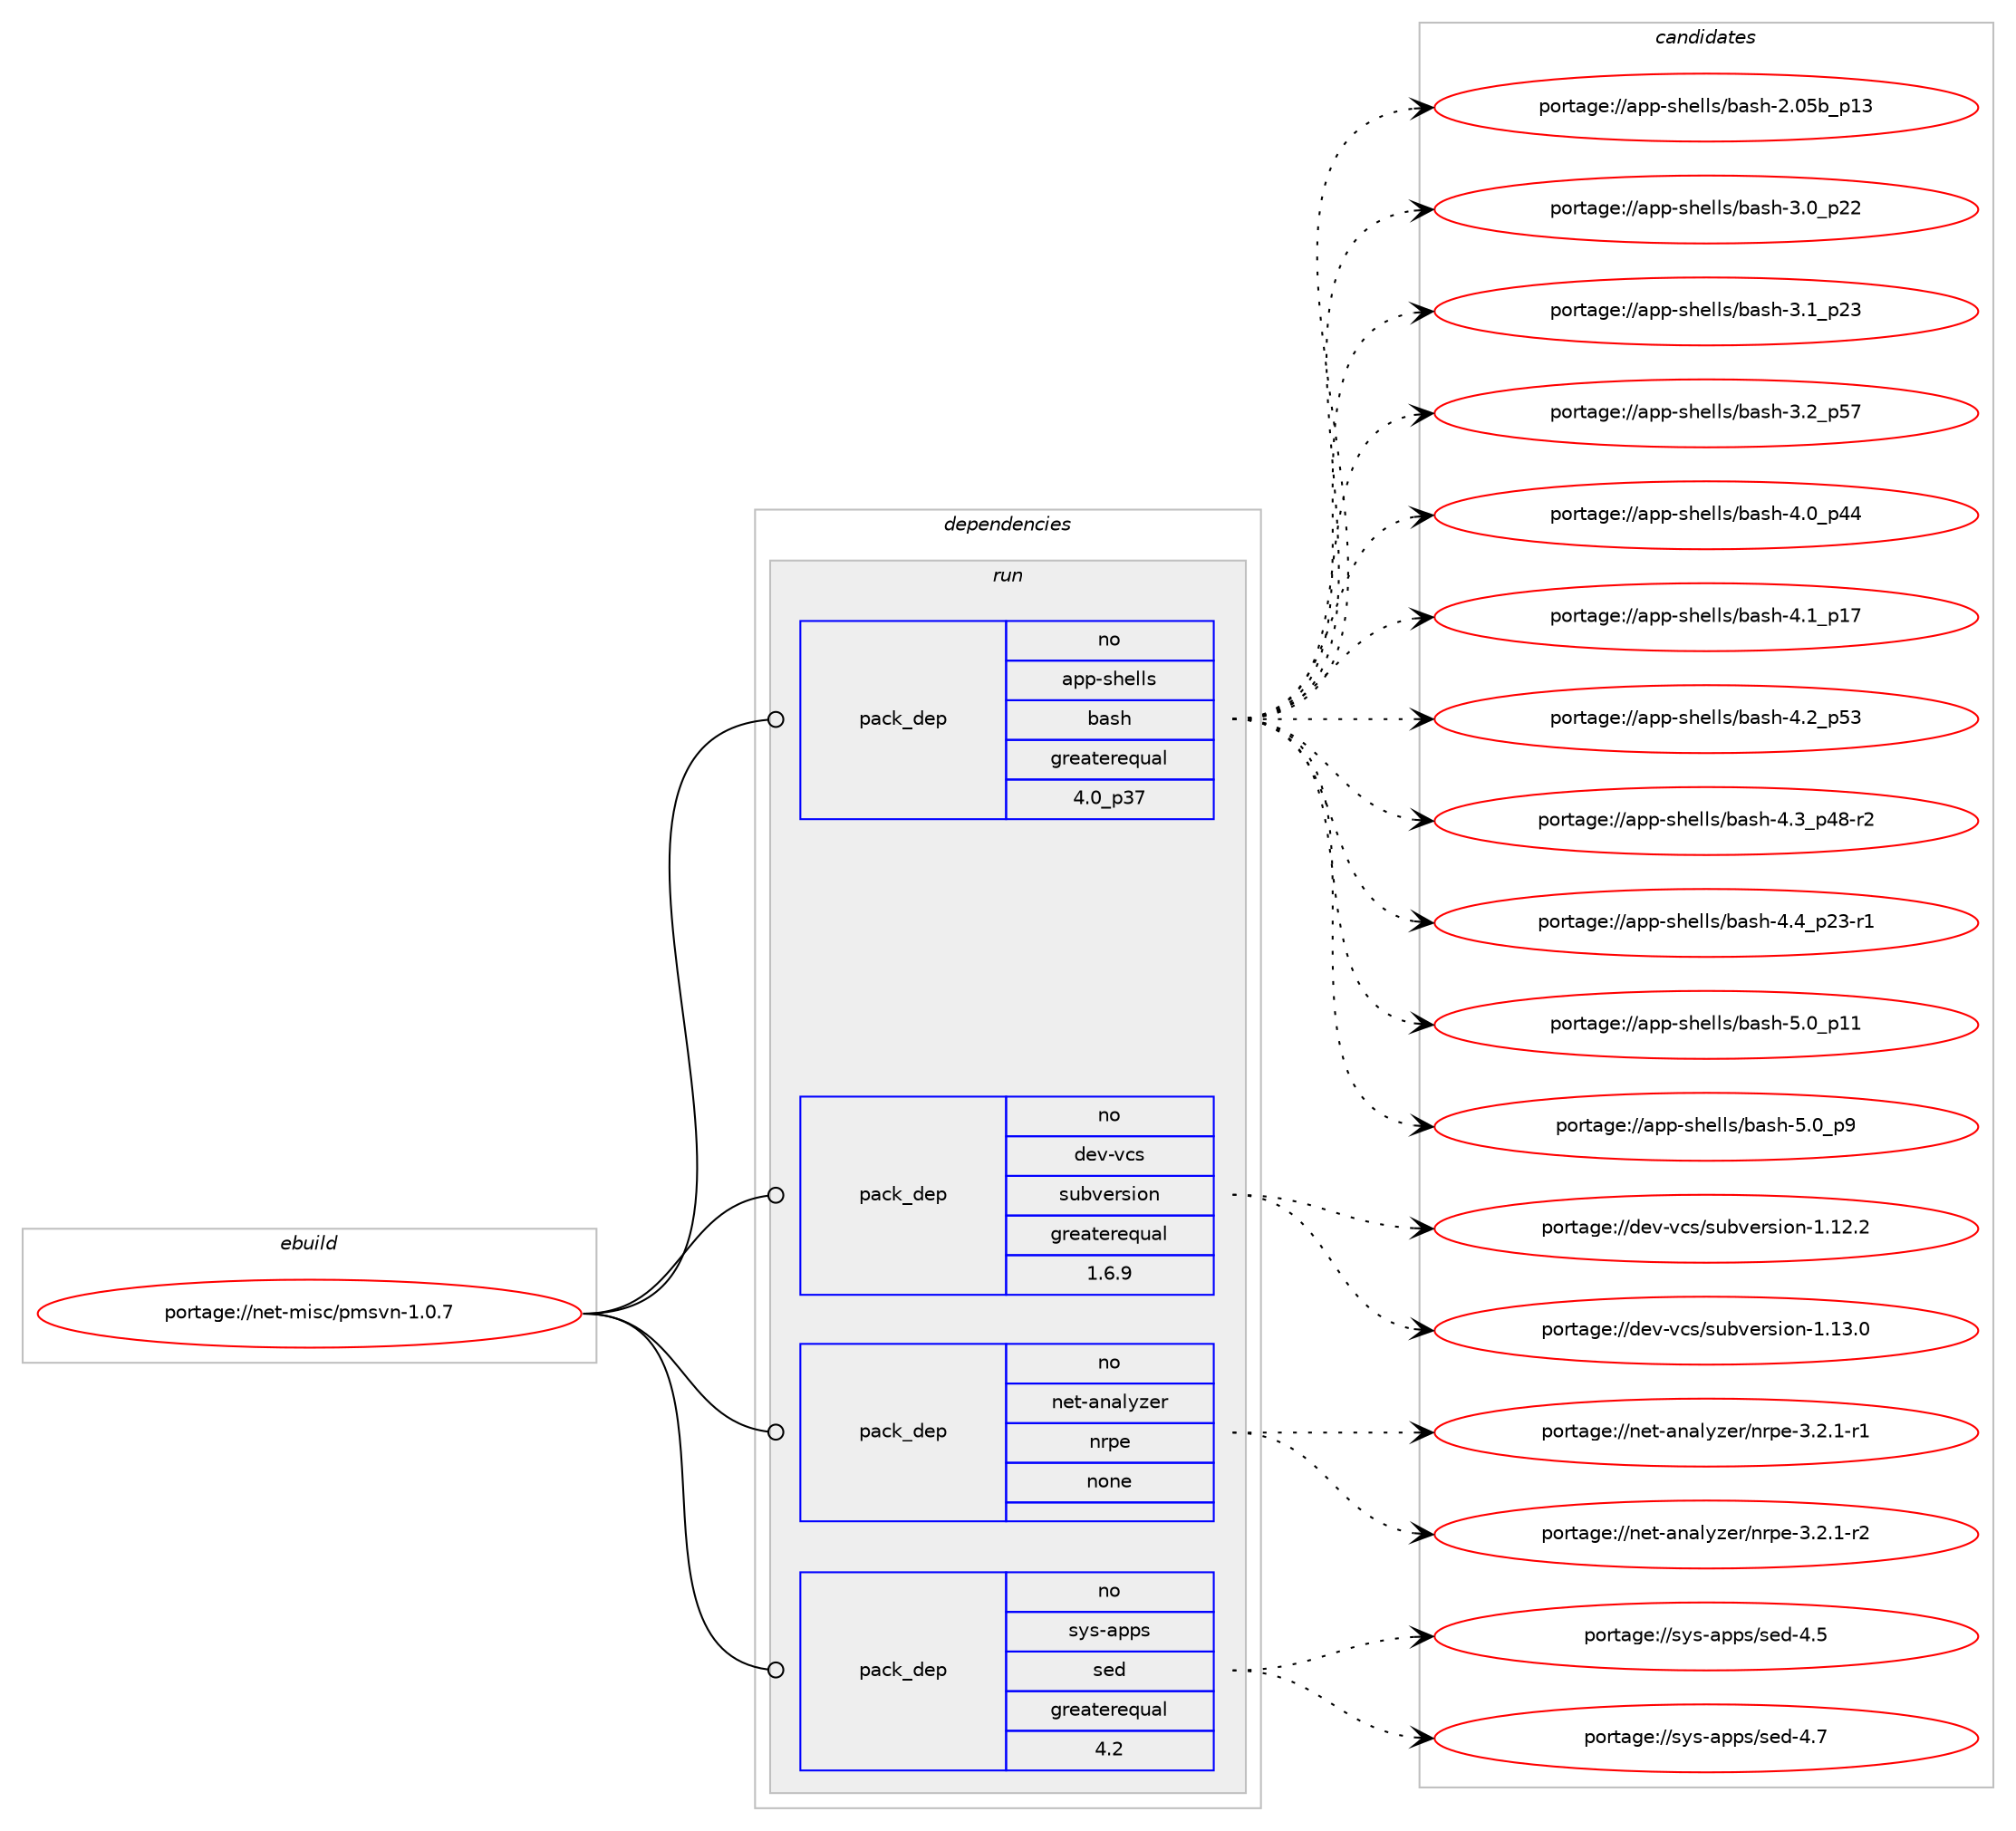 digraph prolog {

# *************
# Graph options
# *************

newrank=true;
concentrate=true;
compound=true;
graph [rankdir=LR,fontname=Helvetica,fontsize=10,ranksep=1.5];#, ranksep=2.5, nodesep=0.2];
edge  [arrowhead=vee];
node  [fontname=Helvetica,fontsize=10];

# **********
# The ebuild
# **********

subgraph cluster_leftcol {
color=gray;
rank=same;
label=<<i>ebuild</i>>;
id [label="portage://net-misc/pmsvn-1.0.7", color=red, width=4, href="../net-misc/pmsvn-1.0.7.svg"];
}

# ****************
# The dependencies
# ****************

subgraph cluster_midcol {
color=gray;
label=<<i>dependencies</i>>;
subgraph cluster_compile {
fillcolor="#eeeeee";
style=filled;
label=<<i>compile</i>>;
}
subgraph cluster_compileandrun {
fillcolor="#eeeeee";
style=filled;
label=<<i>compile and run</i>>;
}
subgraph cluster_run {
fillcolor="#eeeeee";
style=filled;
label=<<i>run</i>>;
subgraph pack270520 {
dependency369085 [label=<<TABLE BORDER="0" CELLBORDER="1" CELLSPACING="0" CELLPADDING="4" WIDTH="220"><TR><TD ROWSPAN="6" CELLPADDING="30">pack_dep</TD></TR><TR><TD WIDTH="110">no</TD></TR><TR><TD>app-shells</TD></TR><TR><TD>bash</TD></TR><TR><TD>greaterequal</TD></TR><TR><TD>4.0_p37</TD></TR></TABLE>>, shape=none, color=blue];
}
id:e -> dependency369085:w [weight=20,style="solid",arrowhead="odot"];
subgraph pack270521 {
dependency369086 [label=<<TABLE BORDER="0" CELLBORDER="1" CELLSPACING="0" CELLPADDING="4" WIDTH="220"><TR><TD ROWSPAN="6" CELLPADDING="30">pack_dep</TD></TR><TR><TD WIDTH="110">no</TD></TR><TR><TD>dev-vcs</TD></TR><TR><TD>subversion</TD></TR><TR><TD>greaterequal</TD></TR><TR><TD>1.6.9</TD></TR></TABLE>>, shape=none, color=blue];
}
id:e -> dependency369086:w [weight=20,style="solid",arrowhead="odot"];
subgraph pack270522 {
dependency369087 [label=<<TABLE BORDER="0" CELLBORDER="1" CELLSPACING="0" CELLPADDING="4" WIDTH="220"><TR><TD ROWSPAN="6" CELLPADDING="30">pack_dep</TD></TR><TR><TD WIDTH="110">no</TD></TR><TR><TD>net-analyzer</TD></TR><TR><TD>nrpe</TD></TR><TR><TD>none</TD></TR><TR><TD></TD></TR></TABLE>>, shape=none, color=blue];
}
id:e -> dependency369087:w [weight=20,style="solid",arrowhead="odot"];
subgraph pack270523 {
dependency369088 [label=<<TABLE BORDER="0" CELLBORDER="1" CELLSPACING="0" CELLPADDING="4" WIDTH="220"><TR><TD ROWSPAN="6" CELLPADDING="30">pack_dep</TD></TR><TR><TD WIDTH="110">no</TD></TR><TR><TD>sys-apps</TD></TR><TR><TD>sed</TD></TR><TR><TD>greaterequal</TD></TR><TR><TD>4.2</TD></TR></TABLE>>, shape=none, color=blue];
}
id:e -> dependency369088:w [weight=20,style="solid",arrowhead="odot"];
}
}

# **************
# The candidates
# **************

subgraph cluster_choices {
rank=same;
color=gray;
label=<<i>candidates</i>>;

subgraph choice270520 {
color=black;
nodesep=1;
choiceportage9711211245115104101108108115479897115104455046485398951124951 [label="portage://app-shells/bash-2.05b_p13", color=red, width=4,href="../app-shells/bash-2.05b_p13.svg"];
choiceportage971121124511510410110810811547989711510445514648951125050 [label="portage://app-shells/bash-3.0_p22", color=red, width=4,href="../app-shells/bash-3.0_p22.svg"];
choiceportage971121124511510410110810811547989711510445514649951125051 [label="portage://app-shells/bash-3.1_p23", color=red, width=4,href="../app-shells/bash-3.1_p23.svg"];
choiceportage971121124511510410110810811547989711510445514650951125355 [label="portage://app-shells/bash-3.2_p57", color=red, width=4,href="../app-shells/bash-3.2_p57.svg"];
choiceportage971121124511510410110810811547989711510445524648951125252 [label="portage://app-shells/bash-4.0_p44", color=red, width=4,href="../app-shells/bash-4.0_p44.svg"];
choiceportage971121124511510410110810811547989711510445524649951124955 [label="portage://app-shells/bash-4.1_p17", color=red, width=4,href="../app-shells/bash-4.1_p17.svg"];
choiceportage971121124511510410110810811547989711510445524650951125351 [label="portage://app-shells/bash-4.2_p53", color=red, width=4,href="../app-shells/bash-4.2_p53.svg"];
choiceportage9711211245115104101108108115479897115104455246519511252564511450 [label="portage://app-shells/bash-4.3_p48-r2", color=red, width=4,href="../app-shells/bash-4.3_p48-r2.svg"];
choiceportage9711211245115104101108108115479897115104455246529511250514511449 [label="portage://app-shells/bash-4.4_p23-r1", color=red, width=4,href="../app-shells/bash-4.4_p23-r1.svg"];
choiceportage971121124511510410110810811547989711510445534648951124949 [label="portage://app-shells/bash-5.0_p11", color=red, width=4,href="../app-shells/bash-5.0_p11.svg"];
choiceportage9711211245115104101108108115479897115104455346489511257 [label="portage://app-shells/bash-5.0_p9", color=red, width=4,href="../app-shells/bash-5.0_p9.svg"];
dependency369085:e -> choiceportage9711211245115104101108108115479897115104455046485398951124951:w [style=dotted,weight="100"];
dependency369085:e -> choiceportage971121124511510410110810811547989711510445514648951125050:w [style=dotted,weight="100"];
dependency369085:e -> choiceportage971121124511510410110810811547989711510445514649951125051:w [style=dotted,weight="100"];
dependency369085:e -> choiceportage971121124511510410110810811547989711510445514650951125355:w [style=dotted,weight="100"];
dependency369085:e -> choiceportage971121124511510410110810811547989711510445524648951125252:w [style=dotted,weight="100"];
dependency369085:e -> choiceportage971121124511510410110810811547989711510445524649951124955:w [style=dotted,weight="100"];
dependency369085:e -> choiceportage971121124511510410110810811547989711510445524650951125351:w [style=dotted,weight="100"];
dependency369085:e -> choiceportage9711211245115104101108108115479897115104455246519511252564511450:w [style=dotted,weight="100"];
dependency369085:e -> choiceportage9711211245115104101108108115479897115104455246529511250514511449:w [style=dotted,weight="100"];
dependency369085:e -> choiceportage971121124511510410110810811547989711510445534648951124949:w [style=dotted,weight="100"];
dependency369085:e -> choiceportage9711211245115104101108108115479897115104455346489511257:w [style=dotted,weight="100"];
}
subgraph choice270521 {
color=black;
nodesep=1;
choiceportage1001011184511899115471151179811810111411510511111045494649504650 [label="portage://dev-vcs/subversion-1.12.2", color=red, width=4,href="../dev-vcs/subversion-1.12.2.svg"];
choiceportage1001011184511899115471151179811810111411510511111045494649514648 [label="portage://dev-vcs/subversion-1.13.0", color=red, width=4,href="../dev-vcs/subversion-1.13.0.svg"];
dependency369086:e -> choiceportage1001011184511899115471151179811810111411510511111045494649504650:w [style=dotted,weight="100"];
dependency369086:e -> choiceportage1001011184511899115471151179811810111411510511111045494649514648:w [style=dotted,weight="100"];
}
subgraph choice270522 {
color=black;
nodesep=1;
choiceportage110101116459711097108121122101114471101141121014551465046494511449 [label="portage://net-analyzer/nrpe-3.2.1-r1", color=red, width=4,href="../net-analyzer/nrpe-3.2.1-r1.svg"];
choiceportage110101116459711097108121122101114471101141121014551465046494511450 [label="portage://net-analyzer/nrpe-3.2.1-r2", color=red, width=4,href="../net-analyzer/nrpe-3.2.1-r2.svg"];
dependency369087:e -> choiceportage110101116459711097108121122101114471101141121014551465046494511449:w [style=dotted,weight="100"];
dependency369087:e -> choiceportage110101116459711097108121122101114471101141121014551465046494511450:w [style=dotted,weight="100"];
}
subgraph choice270523 {
color=black;
nodesep=1;
choiceportage11512111545971121121154711510110045524653 [label="portage://sys-apps/sed-4.5", color=red, width=4,href="../sys-apps/sed-4.5.svg"];
choiceportage11512111545971121121154711510110045524655 [label="portage://sys-apps/sed-4.7", color=red, width=4,href="../sys-apps/sed-4.7.svg"];
dependency369088:e -> choiceportage11512111545971121121154711510110045524653:w [style=dotted,weight="100"];
dependency369088:e -> choiceportage11512111545971121121154711510110045524655:w [style=dotted,weight="100"];
}
}

}
